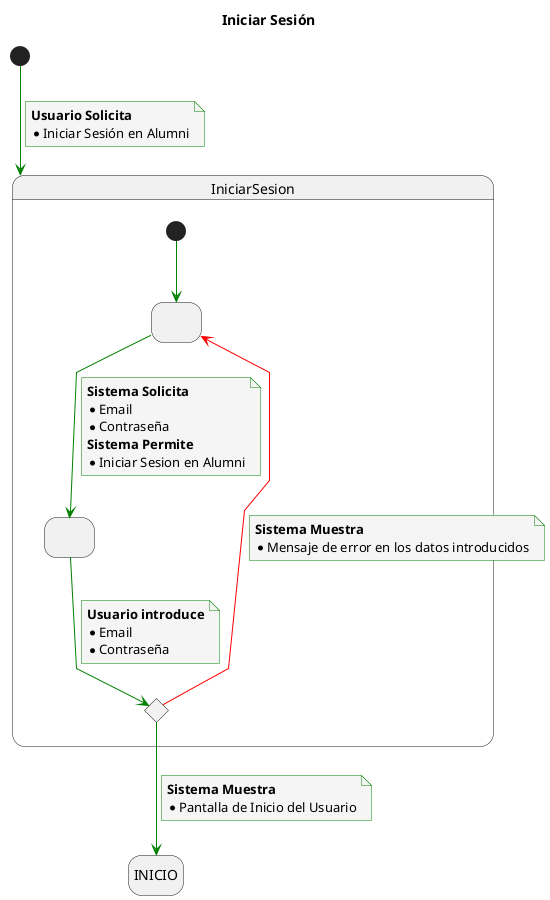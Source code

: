 @startuml

title Iniciar Sesión

skinparam {
    NoteBackgroundColor #whiteSmoke
    ArrowColor #green
    NoteBorderColor #green
    linetype polyline
}

hide empty description

state INICIO

[*] --> IniciarSesion
note on link
    <b>Usuario Solicita</b>
    * Iniciar Sesión en Alumni
end note

state IniciarSesion {
state 2 as " "
state 3 as " "
state 4 <<choice>>

[*] -down-> 2

2 -down-> 3
note on link
<b>Sistema Solicita</b>
* Email
* Contraseña
<b>Sistema Permite</b>
* Iniciar Sesion en Alumni
end note

3 -down-> 4
note on link
<b>Usuario introduce</b>
* Email
* Contraseña
end note

4 -down-> INICIO
note on link
<b>Sistema Muestra</b>
* Pantalla de Inicio del Usuario
end note

4 -[#red]-> 2
note on link
<b>Sistema Muestra</b>
* Mensaje de error en los datos introducidos
end note

}

@enduml